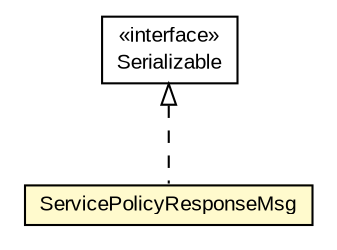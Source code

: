 #!/usr/local/bin/dot
#
# Class diagram 
# Generated by UMLGraph version R5_6-24-gf6e263 (http://www.umlgraph.org/)
#

digraph G {
	edge [fontname="arial",fontsize=10,labelfontname="arial",labelfontsize=10];
	node [fontname="arial",fontsize=10,shape=plaintext];
	nodesep=0.25;
	ranksep=0.5;
	// org.miloss.fgsms.services.interfaces.policyconfiguration.ServicePolicyResponseMsg
	c1009634 [label=<<table title="org.miloss.fgsms.services.interfaces.policyconfiguration.ServicePolicyResponseMsg" border="0" cellborder="1" cellspacing="0" cellpadding="2" port="p" bgcolor="lemonChiffon" href="./ServicePolicyResponseMsg.html">
		<tr><td><table border="0" cellspacing="0" cellpadding="1">
<tr><td align="center" balign="center"> ServicePolicyResponseMsg </td></tr>
		</table></td></tr>
		</table>>, URL="./ServicePolicyResponseMsg.html", fontname="arial", fontcolor="black", fontsize=10.0];
	//org.miloss.fgsms.services.interfaces.policyconfiguration.ServicePolicyResponseMsg implements java.io.Serializable
	c1010294:p -> c1009634:p [dir=back,arrowtail=empty,style=dashed];
	// java.io.Serializable
	c1010294 [label=<<table title="java.io.Serializable" border="0" cellborder="1" cellspacing="0" cellpadding="2" port="p" href="http://java.sun.com/j2se/1.4.2/docs/api/java/io/Serializable.html">
		<tr><td><table border="0" cellspacing="0" cellpadding="1">
<tr><td align="center" balign="center"> &#171;interface&#187; </td></tr>
<tr><td align="center" balign="center"> Serializable </td></tr>
		</table></td></tr>
		</table>>, URL="http://java.sun.com/j2se/1.4.2/docs/api/java/io/Serializable.html", fontname="arial", fontcolor="black", fontsize=10.0];
}


